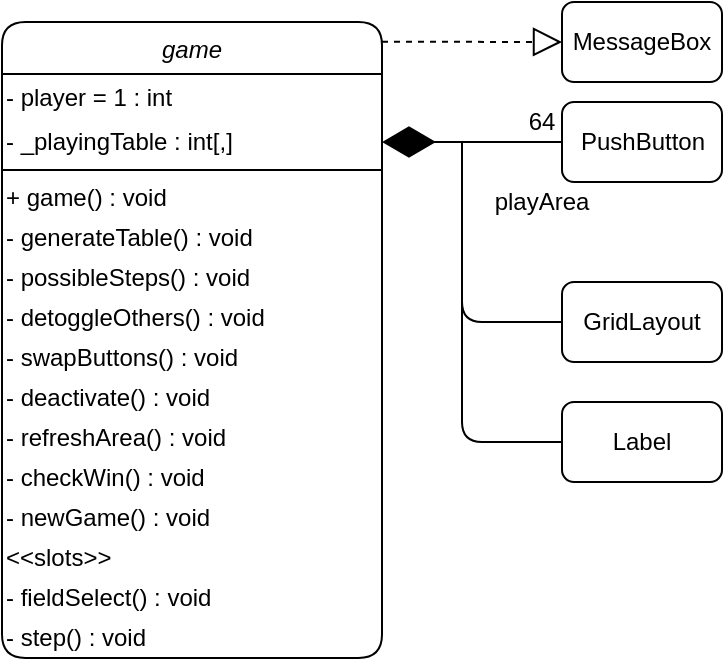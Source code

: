 <mxfile version="13.7.5" type="device"><diagram id="C5RBs43oDa-KdzZeNtuy" name="Page-1"><mxGraphModel dx="942" dy="592" grid="1" gridSize="10" guides="1" tooltips="1" connect="1" arrows="1" fold="1" page="1" pageScale="1" pageWidth="827" pageHeight="1169" math="0" shadow="0"><root><mxCell id="WIyWlLk6GJQsqaUBKTNV-0"/><mxCell id="WIyWlLk6GJQsqaUBKTNV-1" parent="WIyWlLk6GJQsqaUBKTNV-0"/><mxCell id="zkfFHV4jXpPFQw0GAbJ--0" value="game" style="swimlane;fontStyle=2;align=center;verticalAlign=top;childLayout=stackLayout;horizontal=1;startSize=26;horizontalStack=0;resizeParent=1;resizeLast=0;collapsible=1;marginBottom=0;rounded=1;shadow=0;strokeWidth=1;swimlaneLine=1;" parent="WIyWlLk6GJQsqaUBKTNV-1" vertex="1"><mxGeometry x="220" y="120" width="190" height="318" as="geometry"><mxRectangle x="230" y="140" width="160" height="26" as="alternateBounds"/></mxGeometry></mxCell><mxCell id="X1q2QL6GPOMrf07lVrnD-1" value="- player = 1 : int" style="text;html=1;strokeColor=none;fillColor=none;align=left;verticalAlign=middle;whiteSpace=wrap;rounded=0;" vertex="1" parent="zkfFHV4jXpPFQw0GAbJ--0"><mxGeometry y="26" width="190" height="24" as="geometry"/></mxCell><mxCell id="X1q2QL6GPOMrf07lVrnD-2" value="- _playingTable : int[,]" style="text;html=1;strokeColor=none;fillColor=none;align=left;verticalAlign=middle;whiteSpace=wrap;rounded=0;" vertex="1" parent="zkfFHV4jXpPFQw0GAbJ--0"><mxGeometry y="50" width="190" height="20" as="geometry"/></mxCell><mxCell id="zkfFHV4jXpPFQw0GAbJ--4" value="" style="line;html=1;strokeWidth=1;align=left;verticalAlign=middle;spacingTop=-1;spacingLeft=3;spacingRight=3;rotatable=0;labelPosition=right;points=[];portConstraint=eastwest;" parent="zkfFHV4jXpPFQw0GAbJ--0" vertex="1"><mxGeometry y="70" width="190" height="8" as="geometry"/></mxCell><mxCell id="X1q2QL6GPOMrf07lVrnD-5" value="+ game() : void" style="text;html=1;strokeColor=none;fillColor=none;align=left;verticalAlign=middle;whiteSpace=wrap;rounded=0;" vertex="1" parent="zkfFHV4jXpPFQw0GAbJ--0"><mxGeometry y="78" width="190" height="20" as="geometry"/></mxCell><mxCell id="X1q2QL6GPOMrf07lVrnD-6" value="- generateTable() : void" style="text;html=1;strokeColor=none;fillColor=none;align=left;verticalAlign=middle;whiteSpace=wrap;rounded=0;" vertex="1" parent="zkfFHV4jXpPFQw0GAbJ--0"><mxGeometry y="98" width="190" height="20" as="geometry"/></mxCell><mxCell id="X1q2QL6GPOMrf07lVrnD-7" value="- possibleSteps() : void" style="text;html=1;strokeColor=none;fillColor=none;align=left;verticalAlign=middle;whiteSpace=wrap;rounded=0;" vertex="1" parent="zkfFHV4jXpPFQw0GAbJ--0"><mxGeometry y="118" width="190" height="20" as="geometry"/></mxCell><mxCell id="X1q2QL6GPOMrf07lVrnD-10" value="- detoggleOthers() : void" style="text;html=1;strokeColor=none;fillColor=none;align=left;verticalAlign=middle;whiteSpace=wrap;rounded=0;" vertex="1" parent="zkfFHV4jXpPFQw0GAbJ--0"><mxGeometry y="138" width="190" height="20" as="geometry"/></mxCell><mxCell id="X1q2QL6GPOMrf07lVrnD-11" value="- swapButtons() : void" style="text;html=1;strokeColor=none;fillColor=none;align=left;verticalAlign=middle;whiteSpace=wrap;rounded=0;" vertex="1" parent="zkfFHV4jXpPFQw0GAbJ--0"><mxGeometry y="158" width="190" height="20" as="geometry"/></mxCell><mxCell id="X1q2QL6GPOMrf07lVrnD-12" value="- deactivate() : void" style="text;html=1;strokeColor=none;fillColor=none;align=left;verticalAlign=middle;whiteSpace=wrap;rounded=0;" vertex="1" parent="zkfFHV4jXpPFQw0GAbJ--0"><mxGeometry y="178" width="190" height="20" as="geometry"/></mxCell><mxCell id="X1q2QL6GPOMrf07lVrnD-13" value="- refreshArea() : void" style="text;html=1;strokeColor=none;fillColor=none;align=left;verticalAlign=middle;whiteSpace=wrap;rounded=0;" vertex="1" parent="zkfFHV4jXpPFQw0GAbJ--0"><mxGeometry y="198" width="190" height="20" as="geometry"/></mxCell><mxCell id="X1q2QL6GPOMrf07lVrnD-14" value="- checkWin() : void" style="text;html=1;strokeColor=none;fillColor=none;align=left;verticalAlign=middle;whiteSpace=wrap;rounded=0;" vertex="1" parent="zkfFHV4jXpPFQw0GAbJ--0"><mxGeometry y="218" width="190" height="20" as="geometry"/></mxCell><mxCell id="X1q2QL6GPOMrf07lVrnD-15" value="- newGame() : void" style="text;html=1;strokeColor=none;fillColor=none;align=left;verticalAlign=middle;whiteSpace=wrap;rounded=0;" vertex="1" parent="zkfFHV4jXpPFQw0GAbJ--0"><mxGeometry y="238" width="190" height="20" as="geometry"/></mxCell><mxCell id="X1q2QL6GPOMrf07lVrnD-16" value="&amp;lt;&amp;lt;slots&amp;gt;&amp;gt;" style="text;html=1;strokeColor=none;fillColor=none;align=left;verticalAlign=middle;whiteSpace=wrap;rounded=0;" vertex="1" parent="zkfFHV4jXpPFQw0GAbJ--0"><mxGeometry y="258" width="190" height="20" as="geometry"/></mxCell><mxCell id="X1q2QL6GPOMrf07lVrnD-17" value="- fieldSelect() : void" style="text;html=1;strokeColor=none;fillColor=none;align=left;verticalAlign=middle;whiteSpace=wrap;rounded=0;" vertex="1" parent="zkfFHV4jXpPFQw0GAbJ--0"><mxGeometry y="278" width="190" height="20" as="geometry"/></mxCell><mxCell id="X1q2QL6GPOMrf07lVrnD-18" value="- step() : void" style="text;html=1;strokeColor=none;fillColor=none;align=left;verticalAlign=middle;whiteSpace=wrap;rounded=0;" vertex="1" parent="zkfFHV4jXpPFQw0GAbJ--0"><mxGeometry y="298" width="190" height="20" as="geometry"/></mxCell><mxCell id="X1q2QL6GPOMrf07lVrnD-32" value="" style="endArrow=diamondThin;endFill=1;endSize=24;html=1;entryX=1;entryY=0.5;entryDx=0;entryDy=0;" edge="1" parent="WIyWlLk6GJQsqaUBKTNV-1" target="X1q2QL6GPOMrf07lVrnD-2"><mxGeometry width="160" relative="1" as="geometry"><mxPoint x="500" y="180" as="sourcePoint"/><mxPoint x="650" y="260" as="targetPoint"/></mxGeometry></mxCell><mxCell id="X1q2QL6GPOMrf07lVrnD-33" value="PushButton" style="html=1;align=center;rounded=1;glass=0;" vertex="1" parent="WIyWlLk6GJQsqaUBKTNV-1"><mxGeometry x="500" y="160" width="80" height="40" as="geometry"/></mxCell><mxCell id="X1q2QL6GPOMrf07lVrnD-34" value="64" style="text;html=1;strokeColor=none;fillColor=none;align=center;verticalAlign=middle;whiteSpace=wrap;rounded=0;" vertex="1" parent="WIyWlLk6GJQsqaUBKTNV-1"><mxGeometry x="470" y="160" width="40" height="20" as="geometry"/></mxCell><mxCell id="X1q2QL6GPOMrf07lVrnD-35" value="playArea" style="text;html=1;strokeColor=none;fillColor=none;align=center;verticalAlign=middle;whiteSpace=wrap;rounded=0;" vertex="1" parent="WIyWlLk6GJQsqaUBKTNV-1"><mxGeometry x="470" y="200" width="40" height="20" as="geometry"/></mxCell><mxCell id="X1q2QL6GPOMrf07lVrnD-37" value="" style="endArrow=none;html=1;" edge="1" parent="WIyWlLk6GJQsqaUBKTNV-1"><mxGeometry width="50" height="50" relative="1" as="geometry"><mxPoint x="500" y="270" as="sourcePoint"/><mxPoint x="450" y="180" as="targetPoint"/><Array as="points"><mxPoint x="450" y="270"/></Array></mxGeometry></mxCell><mxCell id="X1q2QL6GPOMrf07lVrnD-38" value="GridLayout" style="rounded=1;whiteSpace=wrap;html=1;glass=0;align=center;" vertex="1" parent="WIyWlLk6GJQsqaUBKTNV-1"><mxGeometry x="500" y="250" width="80" height="40" as="geometry"/></mxCell><mxCell id="X1q2QL6GPOMrf07lVrnD-39" value="Label" style="rounded=1;whiteSpace=wrap;html=1;glass=0;align=center;" vertex="1" parent="WIyWlLk6GJQsqaUBKTNV-1"><mxGeometry x="500" y="310" width="80" height="40" as="geometry"/></mxCell><mxCell id="X1q2QL6GPOMrf07lVrnD-41" value="" style="endArrow=none;html=1;exitX=0;exitY=0.5;exitDx=0;exitDy=0;" edge="1" parent="WIyWlLk6GJQsqaUBKTNV-1" source="X1q2QL6GPOMrf07lVrnD-39"><mxGeometry width="50" height="50" relative="1" as="geometry"><mxPoint x="450" y="400" as="sourcePoint"/><mxPoint x="450" y="250" as="targetPoint"/><Array as="points"><mxPoint x="450" y="330"/></Array></mxGeometry></mxCell><mxCell id="X1q2QL6GPOMrf07lVrnD-42" value="" style="endArrow=block;dashed=1;endFill=0;endSize=12;html=1;exitX=1;exitY=0.031;exitDx=0;exitDy=0;exitPerimeter=0;" edge="1" parent="WIyWlLk6GJQsqaUBKTNV-1" source="zkfFHV4jXpPFQw0GAbJ--0"><mxGeometry width="160" relative="1" as="geometry"><mxPoint x="410" y="140" as="sourcePoint"/><mxPoint x="500" y="130" as="targetPoint"/></mxGeometry></mxCell><mxCell id="X1q2QL6GPOMrf07lVrnD-43" value="MessageBox" style="rounded=1;whiteSpace=wrap;html=1;glass=0;align=center;" vertex="1" parent="WIyWlLk6GJQsqaUBKTNV-1"><mxGeometry x="500" y="110" width="80" height="40" as="geometry"/></mxCell></root></mxGraphModel></diagram></mxfile>